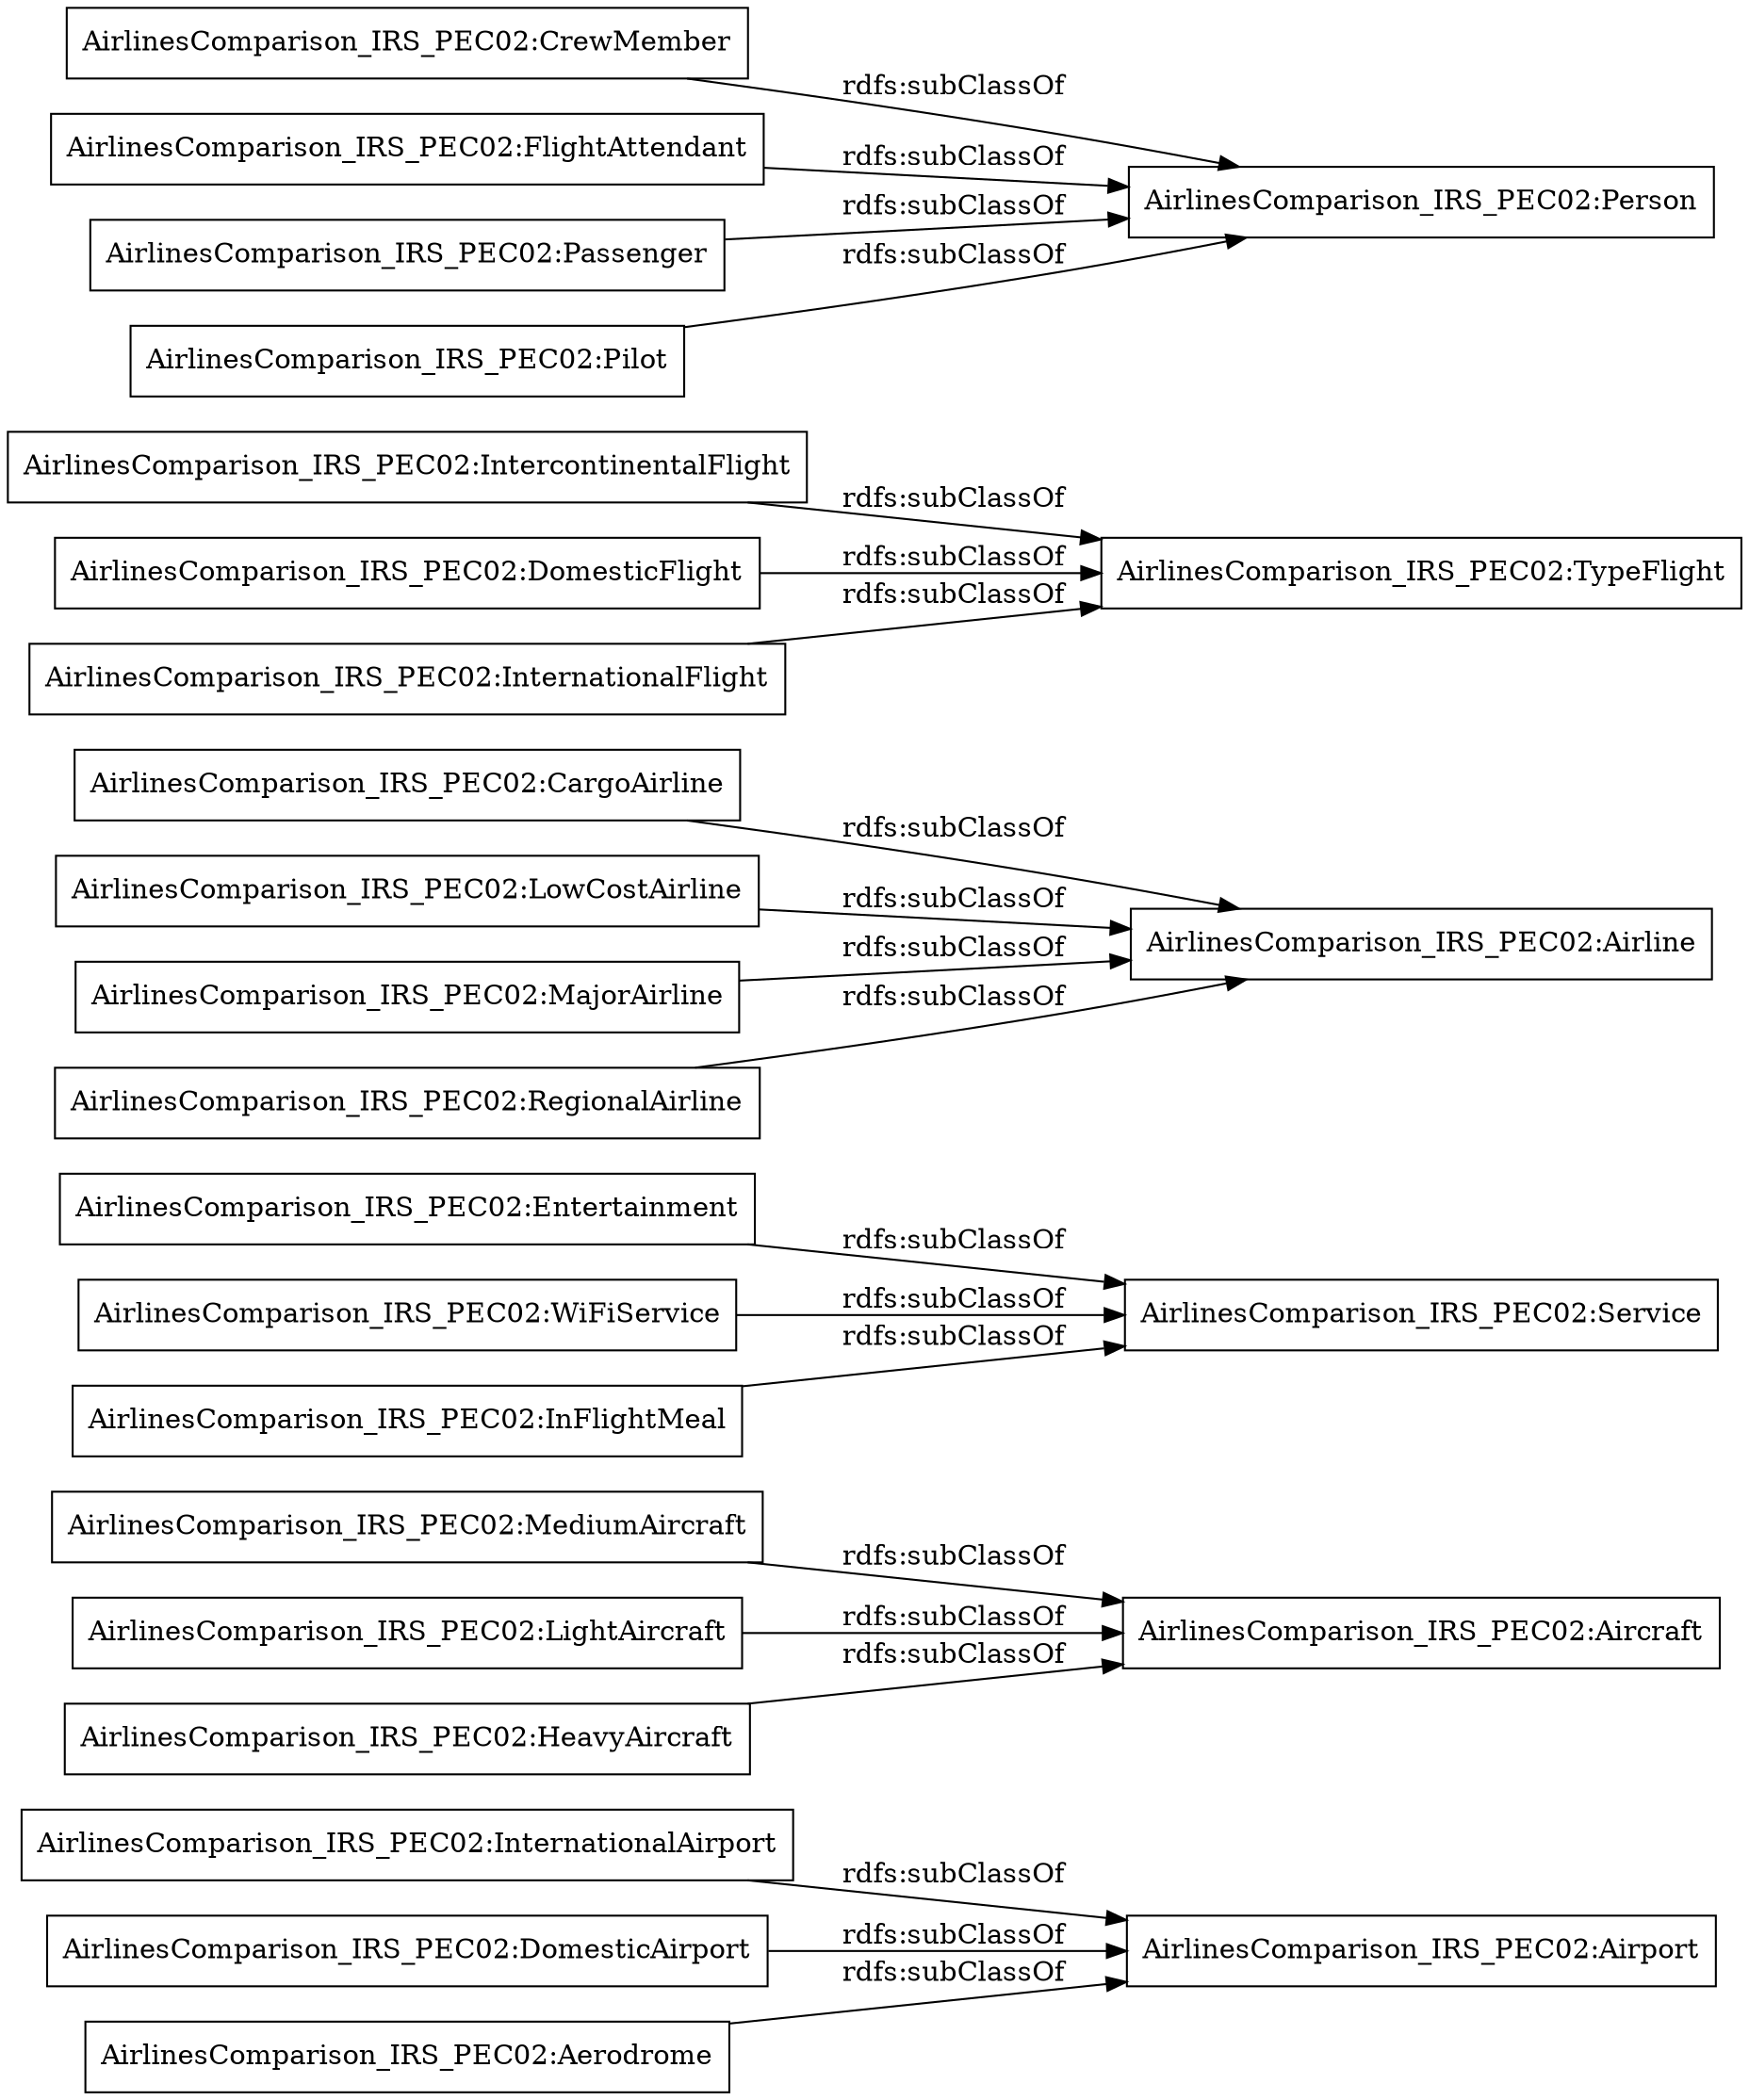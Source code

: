 digraph ar2dtool_diagram { 
rankdir=LR;
size="1000"
node [shape = rectangle, color="black"]; "AirlinesComparison_IRS_PEC02:InternationalAirport" "AirlinesComparison_IRS_PEC02:MediumAircraft" "AirlinesComparison_IRS_PEC02:Aircraft" "AirlinesComparison_IRS_PEC02:DomesticAirport" "AirlinesComparison_IRS_PEC02:Entertainment" "AirlinesComparison_IRS_PEC02:CargoAirline" "AirlinesComparison_IRS_PEC02:Service" "AirlinesComparison_IRS_PEC02:IntercontinentalFlight" "AirlinesComparison_IRS_PEC02:LightAircraft" "AirlinesComparison_IRS_PEC02:WiFiService" "AirlinesComparison_IRS_PEC02:TypeFlight" "AirlinesComparison_IRS_PEC02:LowCostAirline" "AirlinesComparison_IRS_PEC02:DomesticFlight" "AirlinesComparison_IRS_PEC02:MajorAirline" "AirlinesComparison_IRS_PEC02:Airline" "AirlinesComparison_IRS_PEC02:RegionalAirline" "AirlinesComparison_IRS_PEC02:InFlightMeal" "AirlinesComparison_IRS_PEC02:HeavyAircraft" "AirlinesComparison_IRS_PEC02:CrewMember" "AirlinesComparison_IRS_PEC02:FlightAttendant" "AirlinesComparison_IRS_PEC02:InternationalFlight" "AirlinesComparison_IRS_PEC02:Passenger" "AirlinesComparison_IRS_PEC02:Airport" "AirlinesComparison_IRS_PEC02:Person" "AirlinesComparison_IRS_PEC02:Aerodrome" "AirlinesComparison_IRS_PEC02:Pilot" ; /*classes style*/
	"AirlinesComparison_IRS_PEC02:InternationalFlight" -> "AirlinesComparison_IRS_PEC02:TypeFlight" [ label = "rdfs:subClassOf" ];
	"AirlinesComparison_IRS_PEC02:Pilot" -> "AirlinesComparison_IRS_PEC02:Person" [ label = "rdfs:subClassOf" ];
	"AirlinesComparison_IRS_PEC02:LowCostAirline" -> "AirlinesComparison_IRS_PEC02:Airline" [ label = "rdfs:subClassOf" ];
	"AirlinesComparison_IRS_PEC02:WiFiService" -> "AirlinesComparison_IRS_PEC02:Service" [ label = "rdfs:subClassOf" ];
	"AirlinesComparison_IRS_PEC02:LightAircraft" -> "AirlinesComparison_IRS_PEC02:Aircraft" [ label = "rdfs:subClassOf" ];
	"AirlinesComparison_IRS_PEC02:Entertainment" -> "AirlinesComparison_IRS_PEC02:Service" [ label = "rdfs:subClassOf" ];
	"AirlinesComparison_IRS_PEC02:MediumAircraft" -> "AirlinesComparison_IRS_PEC02:Aircraft" [ label = "rdfs:subClassOf" ];
	"AirlinesComparison_IRS_PEC02:RegionalAirline" -> "AirlinesComparison_IRS_PEC02:Airline" [ label = "rdfs:subClassOf" ];
	"AirlinesComparison_IRS_PEC02:DomesticFlight" -> "AirlinesComparison_IRS_PEC02:TypeFlight" [ label = "rdfs:subClassOf" ];
	"AirlinesComparison_IRS_PEC02:Passenger" -> "AirlinesComparison_IRS_PEC02:Person" [ label = "rdfs:subClassOf" ];
	"AirlinesComparison_IRS_PEC02:MajorAirline" -> "AirlinesComparison_IRS_PEC02:Airline" [ label = "rdfs:subClassOf" ];
	"AirlinesComparison_IRS_PEC02:Aerodrome" -> "AirlinesComparison_IRS_PEC02:Airport" [ label = "rdfs:subClassOf" ];
	"AirlinesComparison_IRS_PEC02:FlightAttendant" -> "AirlinesComparison_IRS_PEC02:Person" [ label = "rdfs:subClassOf" ];
	"AirlinesComparison_IRS_PEC02:IntercontinentalFlight" -> "AirlinesComparison_IRS_PEC02:TypeFlight" [ label = "rdfs:subClassOf" ];
	"AirlinesComparison_IRS_PEC02:CargoAirline" -> "AirlinesComparison_IRS_PEC02:Airline" [ label = "rdfs:subClassOf" ];
	"AirlinesComparison_IRS_PEC02:CrewMember" -> "AirlinesComparison_IRS_PEC02:Person" [ label = "rdfs:subClassOf" ];
	"AirlinesComparison_IRS_PEC02:InternationalAirport" -> "AirlinesComparison_IRS_PEC02:Airport" [ label = "rdfs:subClassOf" ];
	"AirlinesComparison_IRS_PEC02:HeavyAircraft" -> "AirlinesComparison_IRS_PEC02:Aircraft" [ label = "rdfs:subClassOf" ];
	"AirlinesComparison_IRS_PEC02:DomesticAirport" -> "AirlinesComparison_IRS_PEC02:Airport" [ label = "rdfs:subClassOf" ];
	"AirlinesComparison_IRS_PEC02:InFlightMeal" -> "AirlinesComparison_IRS_PEC02:Service" [ label = "rdfs:subClassOf" ];

}
